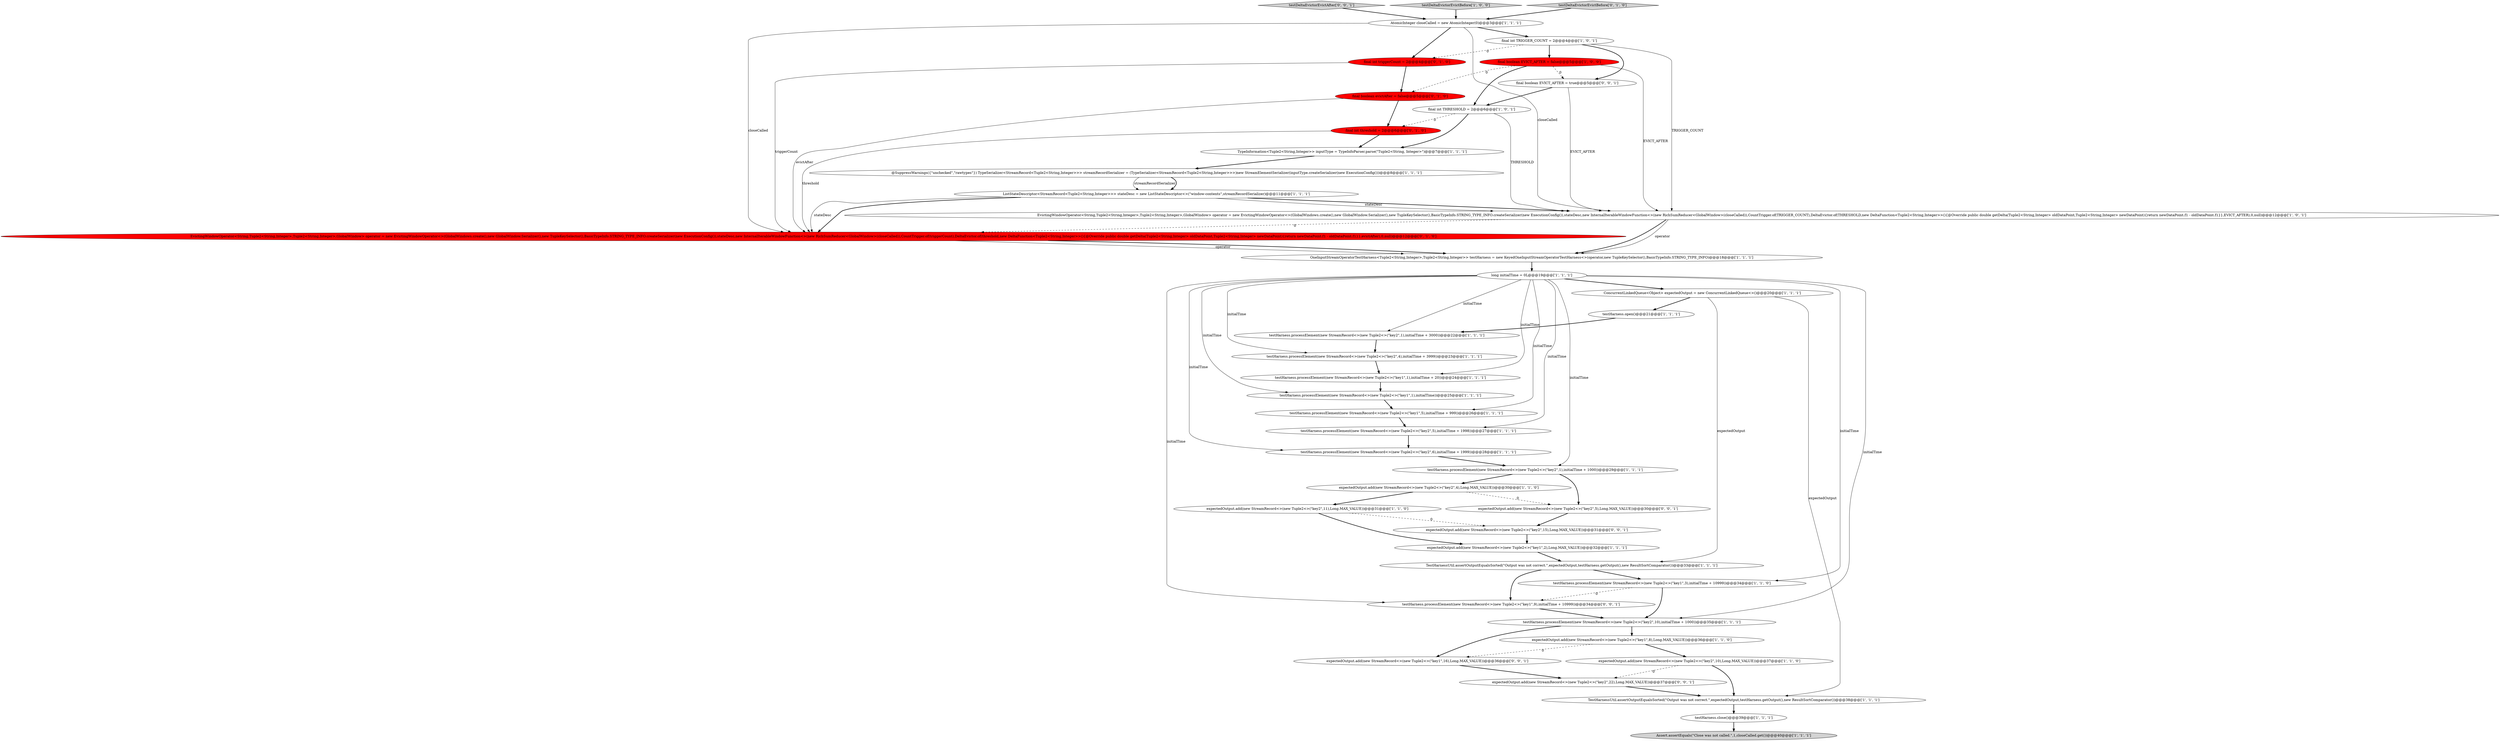 digraph {
29 [style = filled, label = "final boolean EVICT_AFTER = false@@@5@@@['1', '0', '0']", fillcolor = red, shape = ellipse image = "AAA1AAABBB1BBB"];
33 [style = filled, label = "final int triggerCount = 2@@@4@@@['0', '1', '0']", fillcolor = red, shape = ellipse image = "AAA1AAABBB2BBB"];
37 [style = filled, label = "testDeltaEvictorEvictAfter['0', '0', '1']", fillcolor = lightgray, shape = diamond image = "AAA0AAABBB3BBB"];
11 [style = filled, label = "ConcurrentLinkedQueue<Object> expectedOutput = new ConcurrentLinkedQueue<>()@@@20@@@['1', '1', '1']", fillcolor = white, shape = ellipse image = "AAA0AAABBB1BBB"];
14 [style = filled, label = "expectedOutput.add(new StreamRecord<>(new Tuple2<>(\"key1\",2),Long.MAX_VALUE))@@@32@@@['1', '1', '1']", fillcolor = white, shape = ellipse image = "AAA0AAABBB1BBB"];
24 [style = filled, label = "final int TRIGGER_COUNT = 2@@@4@@@['1', '0', '1']", fillcolor = white, shape = ellipse image = "AAA0AAABBB1BBB"];
30 [style = filled, label = "expectedOutput.add(new StreamRecord<>(new Tuple2<>(\"key1\",8),Long.MAX_VALUE))@@@36@@@['1', '1', '0']", fillcolor = white, shape = ellipse image = "AAA0AAABBB1BBB"];
1 [style = filled, label = "testHarness.processElement(new StreamRecord<>(new Tuple2<>(\"key2\",4),initialTime + 3999))@@@23@@@['1', '1', '1']", fillcolor = white, shape = ellipse image = "AAA0AAABBB1BBB"];
15 [style = filled, label = "TypeInformation<Tuple2<String,Integer>> inputType = TypeInfoParser.parse(\"Tuple2<String, Integer>\")@@@7@@@['1', '1', '1']", fillcolor = white, shape = ellipse image = "AAA0AAABBB1BBB"];
13 [style = filled, label = "testHarness.processElement(new StreamRecord<>(new Tuple2<>(\"key2\",5),initialTime + 1998))@@@27@@@['1', '1', '1']", fillcolor = white, shape = ellipse image = "AAA0AAABBB1BBB"];
18 [style = filled, label = "expectedOutput.add(new StreamRecord<>(new Tuple2<>(\"key2\",10),Long.MAX_VALUE))@@@37@@@['1', '1', '0']", fillcolor = white, shape = ellipse image = "AAA0AAABBB1BBB"];
39 [style = filled, label = "testHarness.processElement(new StreamRecord<>(new Tuple2<>(\"key1\",9),initialTime + 10999))@@@34@@@['0', '0', '1']", fillcolor = white, shape = ellipse image = "AAA0AAABBB3BBB"];
28 [style = filled, label = "testDeltaEvictorEvictBefore['1', '0', '0']", fillcolor = lightgray, shape = diamond image = "AAA0AAABBB1BBB"];
12 [style = filled, label = "AtomicInteger closeCalled = new AtomicInteger(0)@@@3@@@['1', '1', '1']", fillcolor = white, shape = ellipse image = "AAA0AAABBB1BBB"];
6 [style = filled, label = "@SuppressWarnings({\"unchecked\",\"rawtypes\"}) TypeSerializer<StreamRecord<Tuple2<String,Integer>>> streamRecordSerializer = (TypeSerializer<StreamRecord<Tuple2<String,Integer>>>)new StreamElementSerializer(inputType.createSerializer(new ExecutionConfig()))@@@8@@@['1', '1', '1']", fillcolor = white, shape = ellipse image = "AAA0AAABBB1BBB"];
16 [style = filled, label = "final int THRESHOLD = 2@@@6@@@['1', '0', '1']", fillcolor = white, shape = ellipse image = "AAA0AAABBB1BBB"];
32 [style = filled, label = "final int threshold = 2@@@6@@@['0', '1', '0']", fillcolor = red, shape = ellipse image = "AAA1AAABBB2BBB"];
17 [style = filled, label = "OneInputStreamOperatorTestHarness<Tuple2<String,Integer>,Tuple2<String,Integer>> testHarness = new KeyedOneInputStreamOperatorTestHarness<>(operator,new TupleKeySelector(),BasicTypeInfo.STRING_TYPE_INFO)@@@18@@@['1', '1', '1']", fillcolor = white, shape = ellipse image = "AAA0AAABBB1BBB"];
4 [style = filled, label = "ListStateDescriptor<StreamRecord<Tuple2<String,Integer>>> stateDesc = new ListStateDescriptor<>(\"window-contents\",streamRecordSerializer)@@@11@@@['1', '1', '1']", fillcolor = white, shape = ellipse image = "AAA0AAABBB1BBB"];
22 [style = filled, label = "EvictingWindowOperator<String,Tuple2<String,Integer>,Tuple2<String,Integer>,GlobalWindow> operator = new EvictingWindowOperator<>(GlobalWindows.create(),new GlobalWindow.Serializer(),new TupleKeySelector(),BasicTypeInfo.STRING_TYPE_INFO.createSerializer(new ExecutionConfig()),stateDesc,new InternalIterableWindowFunction<>(new RichSumReducer<GlobalWindow>(closeCalled)),CountTrigger.of(TRIGGER_COUNT),DeltaEvictor.of(THRESHOLD,new DeltaFunction<Tuple2<String,Integer>>(){@Override public double getDelta(Tuple2<String,Integer> oldDataPoint,Tuple2<String,Integer> newDataPoint){return newDataPoint.f1 - oldDataPoint.f1}},EVICT_AFTER),0,null)@@@12@@@['1', '0', '1']", fillcolor = white, shape = ellipse image = "AAA0AAABBB1BBB"];
31 [style = filled, label = "TestHarnessUtil.assertOutputEqualsSorted(\"Output was not correct.\",expectedOutput,testHarness.getOutput(),new ResultSortComparator())@@@33@@@['1', '1', '1']", fillcolor = white, shape = ellipse image = "AAA0AAABBB1BBB"];
26 [style = filled, label = "long initialTime = 0L@@@19@@@['1', '1', '1']", fillcolor = white, shape = ellipse image = "AAA0AAABBB1BBB"];
2 [style = filled, label = "testHarness.processElement(new StreamRecord<>(new Tuple2<>(\"key1\",1),initialTime + 20))@@@24@@@['1', '1', '1']", fillcolor = white, shape = ellipse image = "AAA0AAABBB1BBB"];
34 [style = filled, label = "final boolean evictAfter = false@@@5@@@['0', '1', '0']", fillcolor = red, shape = ellipse image = "AAA1AAABBB2BBB"];
25 [style = filled, label = "expectedOutput.add(new StreamRecord<>(new Tuple2<>(\"key2\",4),Long.MAX_VALUE))@@@30@@@['1', '1', '0']", fillcolor = white, shape = ellipse image = "AAA0AAABBB1BBB"];
43 [style = filled, label = "final boolean EVICT_AFTER = true@@@5@@@['0', '0', '1']", fillcolor = white, shape = ellipse image = "AAA0AAABBB3BBB"];
27 [style = filled, label = "testHarness.close()@@@39@@@['1', '1', '1']", fillcolor = white, shape = ellipse image = "AAA0AAABBB1BBB"];
21 [style = filled, label = "testHarness.processElement(new StreamRecord<>(new Tuple2<>(\"key1\",5),initialTime + 999))@@@26@@@['1', '1', '1']", fillcolor = white, shape = ellipse image = "AAA0AAABBB1BBB"];
9 [style = filled, label = "testHarness.processElement(new StreamRecord<>(new Tuple2<>(\"key1\",1),initialTime))@@@25@@@['1', '1', '1']", fillcolor = white, shape = ellipse image = "AAA0AAABBB1BBB"];
40 [style = filled, label = "expectedOutput.add(new StreamRecord<>(new Tuple2<>(\"key2\",22),Long.MAX_VALUE))@@@37@@@['0', '0', '1']", fillcolor = white, shape = ellipse image = "AAA0AAABBB3BBB"];
19 [style = filled, label = "TestHarnessUtil.assertOutputEqualsSorted(\"Output was not correct.\",expectedOutput,testHarness.getOutput(),new ResultSortComparator())@@@38@@@['1', '1', '1']", fillcolor = white, shape = ellipse image = "AAA0AAABBB1BBB"];
0 [style = filled, label = "Assert.assertEquals(\"Close was not called.\",1,closeCalled.get())@@@40@@@['1', '1', '1']", fillcolor = lightgray, shape = ellipse image = "AAA0AAABBB1BBB"];
3 [style = filled, label = "testHarness.processElement(new StreamRecord<>(new Tuple2<>(\"key1\",3),initialTime + 10999))@@@34@@@['1', '1', '0']", fillcolor = white, shape = ellipse image = "AAA0AAABBB1BBB"];
20 [style = filled, label = "expectedOutput.add(new StreamRecord<>(new Tuple2<>(\"key2\",11),Long.MAX_VALUE))@@@31@@@['1', '1', '0']", fillcolor = white, shape = ellipse image = "AAA0AAABBB1BBB"];
36 [style = filled, label = "EvictingWindowOperator<String,Tuple2<String,Integer>,Tuple2<String,Integer>,GlobalWindow> operator = new EvictingWindowOperator<>(GlobalWindows.create(),new GlobalWindow.Serializer(),new TupleKeySelector(),BasicTypeInfo.STRING_TYPE_INFO.createSerializer(new ExecutionConfig()),stateDesc,new InternalIterableWindowFunction<>(new RichSumReducer<GlobalWindow>(closeCalled)),CountTrigger.of(triggerCount),DeltaEvictor.of(threshold,new DeltaFunction<Tuple2<String,Integer>>(){@Override public double getDelta(Tuple2<String,Integer> oldDataPoint,Tuple2<String,Integer> newDataPoint){return newDataPoint.f1 - oldDataPoint.f1}},evictAfter),0,null)@@@12@@@['0', '1', '0']", fillcolor = red, shape = ellipse image = "AAA1AAABBB2BBB"];
42 [style = filled, label = "expectedOutput.add(new StreamRecord<>(new Tuple2<>(\"key1\",16),Long.MAX_VALUE))@@@36@@@['0', '0', '1']", fillcolor = white, shape = ellipse image = "AAA0AAABBB3BBB"];
10 [style = filled, label = "testHarness.processElement(new StreamRecord<>(new Tuple2<>(\"key2\",1),initialTime + 1000))@@@29@@@['1', '1', '1']", fillcolor = white, shape = ellipse image = "AAA0AAABBB1BBB"];
41 [style = filled, label = "expectedOutput.add(new StreamRecord<>(new Tuple2<>(\"key2\",15),Long.MAX_VALUE))@@@31@@@['0', '0', '1']", fillcolor = white, shape = ellipse image = "AAA0AAABBB3BBB"];
8 [style = filled, label = "testHarness.open()@@@21@@@['1', '1', '1']", fillcolor = white, shape = ellipse image = "AAA0AAABBB1BBB"];
38 [style = filled, label = "expectedOutput.add(new StreamRecord<>(new Tuple2<>(\"key2\",5),Long.MAX_VALUE))@@@30@@@['0', '0', '1']", fillcolor = white, shape = ellipse image = "AAA0AAABBB3BBB"];
35 [style = filled, label = "testDeltaEvictorEvictBefore['0', '1', '0']", fillcolor = lightgray, shape = diamond image = "AAA0AAABBB2BBB"];
7 [style = filled, label = "testHarness.processElement(new StreamRecord<>(new Tuple2<>(\"key2\",1),initialTime + 3000))@@@22@@@['1', '1', '1']", fillcolor = white, shape = ellipse image = "AAA0AAABBB1BBB"];
5 [style = filled, label = "testHarness.processElement(new StreamRecord<>(new Tuple2<>(\"key2\",6),initialTime + 1999))@@@28@@@['1', '1', '1']", fillcolor = white, shape = ellipse image = "AAA0AAABBB1BBB"];
23 [style = filled, label = "testHarness.processElement(new StreamRecord<>(new Tuple2<>(\"key2\",10),initialTime + 1000))@@@35@@@['1', '1', '1']", fillcolor = white, shape = ellipse image = "AAA0AAABBB1BBB"];
22->36 [style = dashed, label="0"];
16->32 [style = dashed, label="0"];
38->41 [style = bold, label=""];
29->43 [style = dashed, label="0"];
24->43 [style = bold, label=""];
30->18 [style = bold, label=""];
26->11 [style = bold, label=""];
6->4 [style = solid, label="streamRecordSerializer"];
32->36 [style = solid, label="threshold"];
34->36 [style = solid, label="evictAfter"];
39->23 [style = bold, label=""];
36->17 [style = solid, label="operator"];
26->9 [style = solid, label="initialTime"];
9->21 [style = bold, label=""];
34->32 [style = bold, label=""];
4->36 [style = bold, label=""];
36->17 [style = bold, label=""];
26->1 [style = solid, label="initialTime"];
35->12 [style = bold, label=""];
21->13 [style = bold, label=""];
5->10 [style = bold, label=""];
43->16 [style = bold, label=""];
7->1 [style = bold, label=""];
23->30 [style = bold, label=""];
27->0 [style = bold, label=""];
26->10 [style = solid, label="initialTime"];
24->33 [style = dashed, label="0"];
3->39 [style = dashed, label="0"];
18->19 [style = bold, label=""];
26->21 [style = solid, label="initialTime"];
20->14 [style = bold, label=""];
2->9 [style = bold, label=""];
42->40 [style = bold, label=""];
6->4 [style = bold, label=""];
3->23 [style = bold, label=""];
26->2 [style = solid, label="initialTime"];
10->25 [style = bold, label=""];
20->41 [style = dashed, label="0"];
12->33 [style = bold, label=""];
13->5 [style = bold, label=""];
22->17 [style = bold, label=""];
11->8 [style = bold, label=""];
31->3 [style = bold, label=""];
29->16 [style = bold, label=""];
4->22 [style = bold, label=""];
4->36 [style = solid, label="stateDesc"];
18->40 [style = dashed, label="0"];
29->34 [style = dashed, label="0"];
43->22 [style = solid, label="EVICT_AFTER"];
40->19 [style = bold, label=""];
12->24 [style = bold, label=""];
28->12 [style = bold, label=""];
12->22 [style = solid, label="closeCalled"];
37->12 [style = bold, label=""];
4->22 [style = solid, label="stateDesc"];
23->42 [style = bold, label=""];
25->20 [style = bold, label=""];
30->42 [style = dashed, label="0"];
25->38 [style = dashed, label="0"];
24->22 [style = solid, label="TRIGGER_COUNT"];
16->22 [style = solid, label="THRESHOLD"];
14->31 [style = bold, label=""];
26->5 [style = solid, label="initialTime"];
26->13 [style = solid, label="initialTime"];
1->2 [style = bold, label=""];
31->39 [style = bold, label=""];
12->36 [style = solid, label="closeCalled"];
41->14 [style = bold, label=""];
10->38 [style = bold, label=""];
16->15 [style = bold, label=""];
17->26 [style = bold, label=""];
26->3 [style = solid, label="initialTime"];
11->31 [style = solid, label="expectedOutput"];
15->6 [style = bold, label=""];
26->23 [style = solid, label="initialTime"];
24->29 [style = bold, label=""];
22->17 [style = solid, label="operator"];
29->22 [style = solid, label="EVICT_AFTER"];
8->7 [style = bold, label=""];
19->27 [style = bold, label=""];
11->19 [style = solid, label="expectedOutput"];
32->15 [style = bold, label=""];
26->39 [style = solid, label="initialTime"];
26->7 [style = solid, label="initialTime"];
33->36 [style = solid, label="triggerCount"];
33->34 [style = bold, label=""];
}
